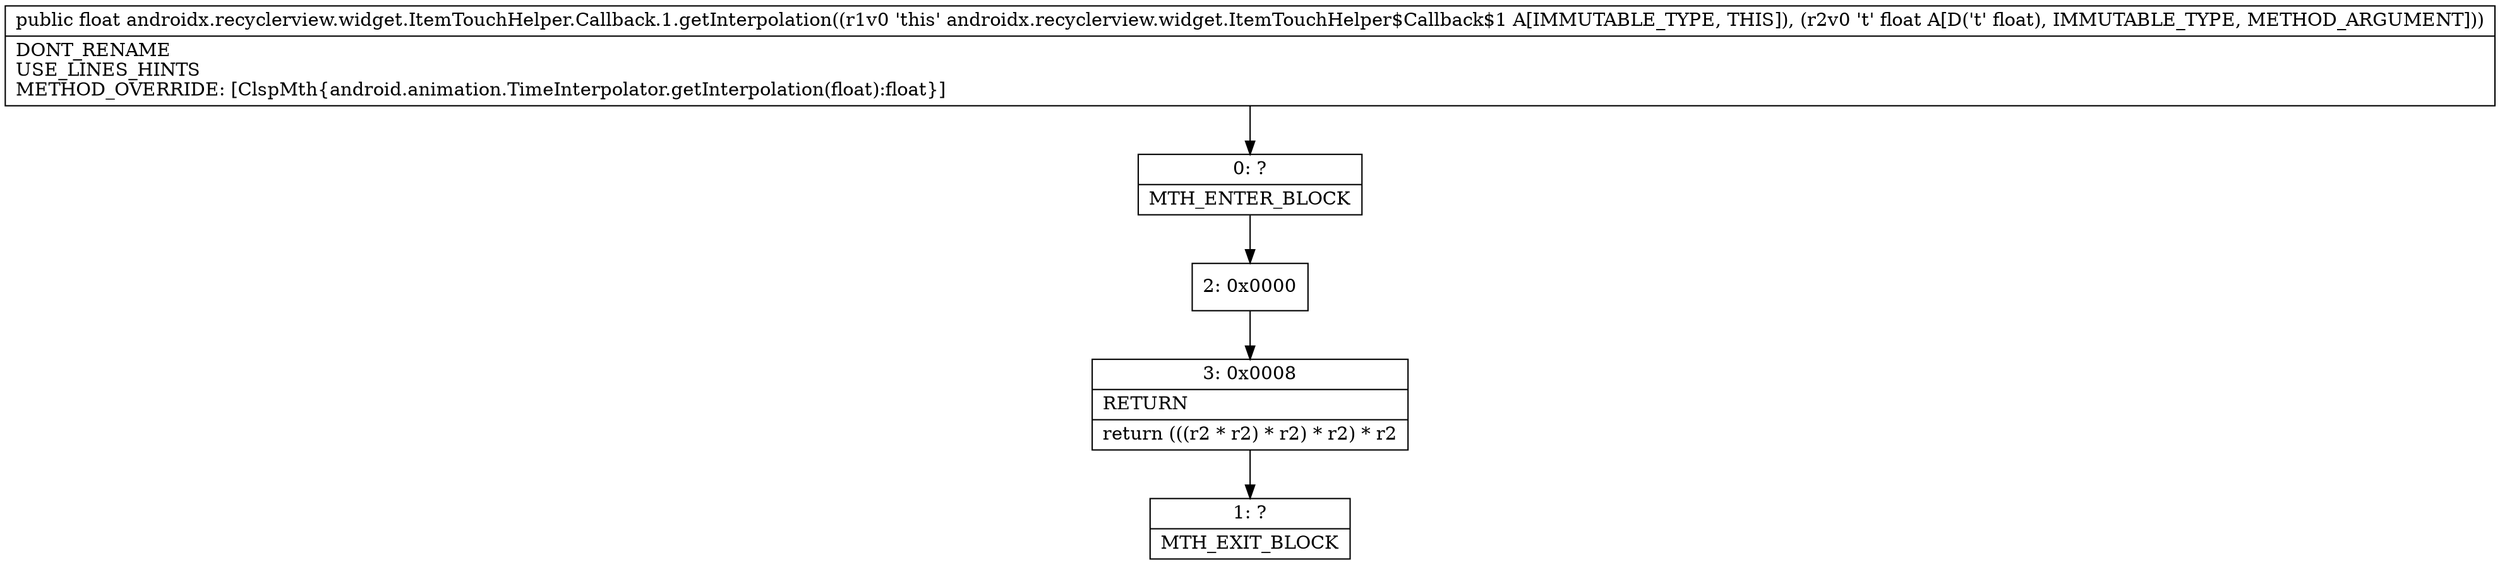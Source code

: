 digraph "CFG forandroidx.recyclerview.widget.ItemTouchHelper.Callback.1.getInterpolation(F)F" {
Node_0 [shape=record,label="{0\:\ ?|MTH_ENTER_BLOCK\l}"];
Node_2 [shape=record,label="{2\:\ 0x0000}"];
Node_3 [shape=record,label="{3\:\ 0x0008|RETURN\l|return (((r2 * r2) * r2) * r2) * r2\l}"];
Node_1 [shape=record,label="{1\:\ ?|MTH_EXIT_BLOCK\l}"];
MethodNode[shape=record,label="{public float androidx.recyclerview.widget.ItemTouchHelper.Callback.1.getInterpolation((r1v0 'this' androidx.recyclerview.widget.ItemTouchHelper$Callback$1 A[IMMUTABLE_TYPE, THIS]), (r2v0 't' float A[D('t' float), IMMUTABLE_TYPE, METHOD_ARGUMENT]))  | DONT_RENAME\lUSE_LINES_HINTS\lMETHOD_OVERRIDE: [ClspMth\{android.animation.TimeInterpolator.getInterpolation(float):float\}]\l}"];
MethodNode -> Node_0;Node_0 -> Node_2;
Node_2 -> Node_3;
Node_3 -> Node_1;
}

